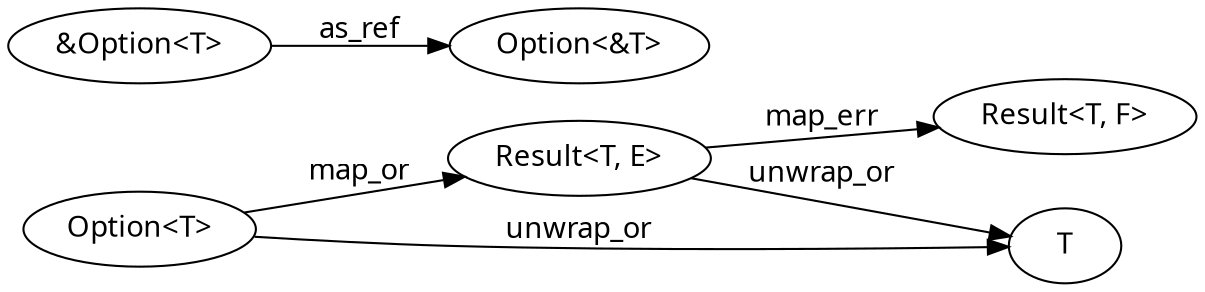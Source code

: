 digraph ErrorHandling {
    rankdir=LR;
    graph [dpi=150];
	node [fontname="Fantasque Sans Mono"];
    edge [fontname="Fantasque Sans Mono", padding=32];
    
    result_te [label="Result<T, E>"];
    result_tf [label="Result<T, F>"];
    ref_to_option [label="&Option<T>"];
    option_to_ref [label="Option<&T>"];
    option_t [label="Option<T>"];
    t [label="T"];

    result_te -> result_tf [label="map_err"];
    ref_to_option -> option_to_ref [label="as_ref"]
    option_t -> t [label="unwrap_or"];
    result_te -> t [label="unwrap_or"];
    option_t -> result_te [label="map_or"];
}
